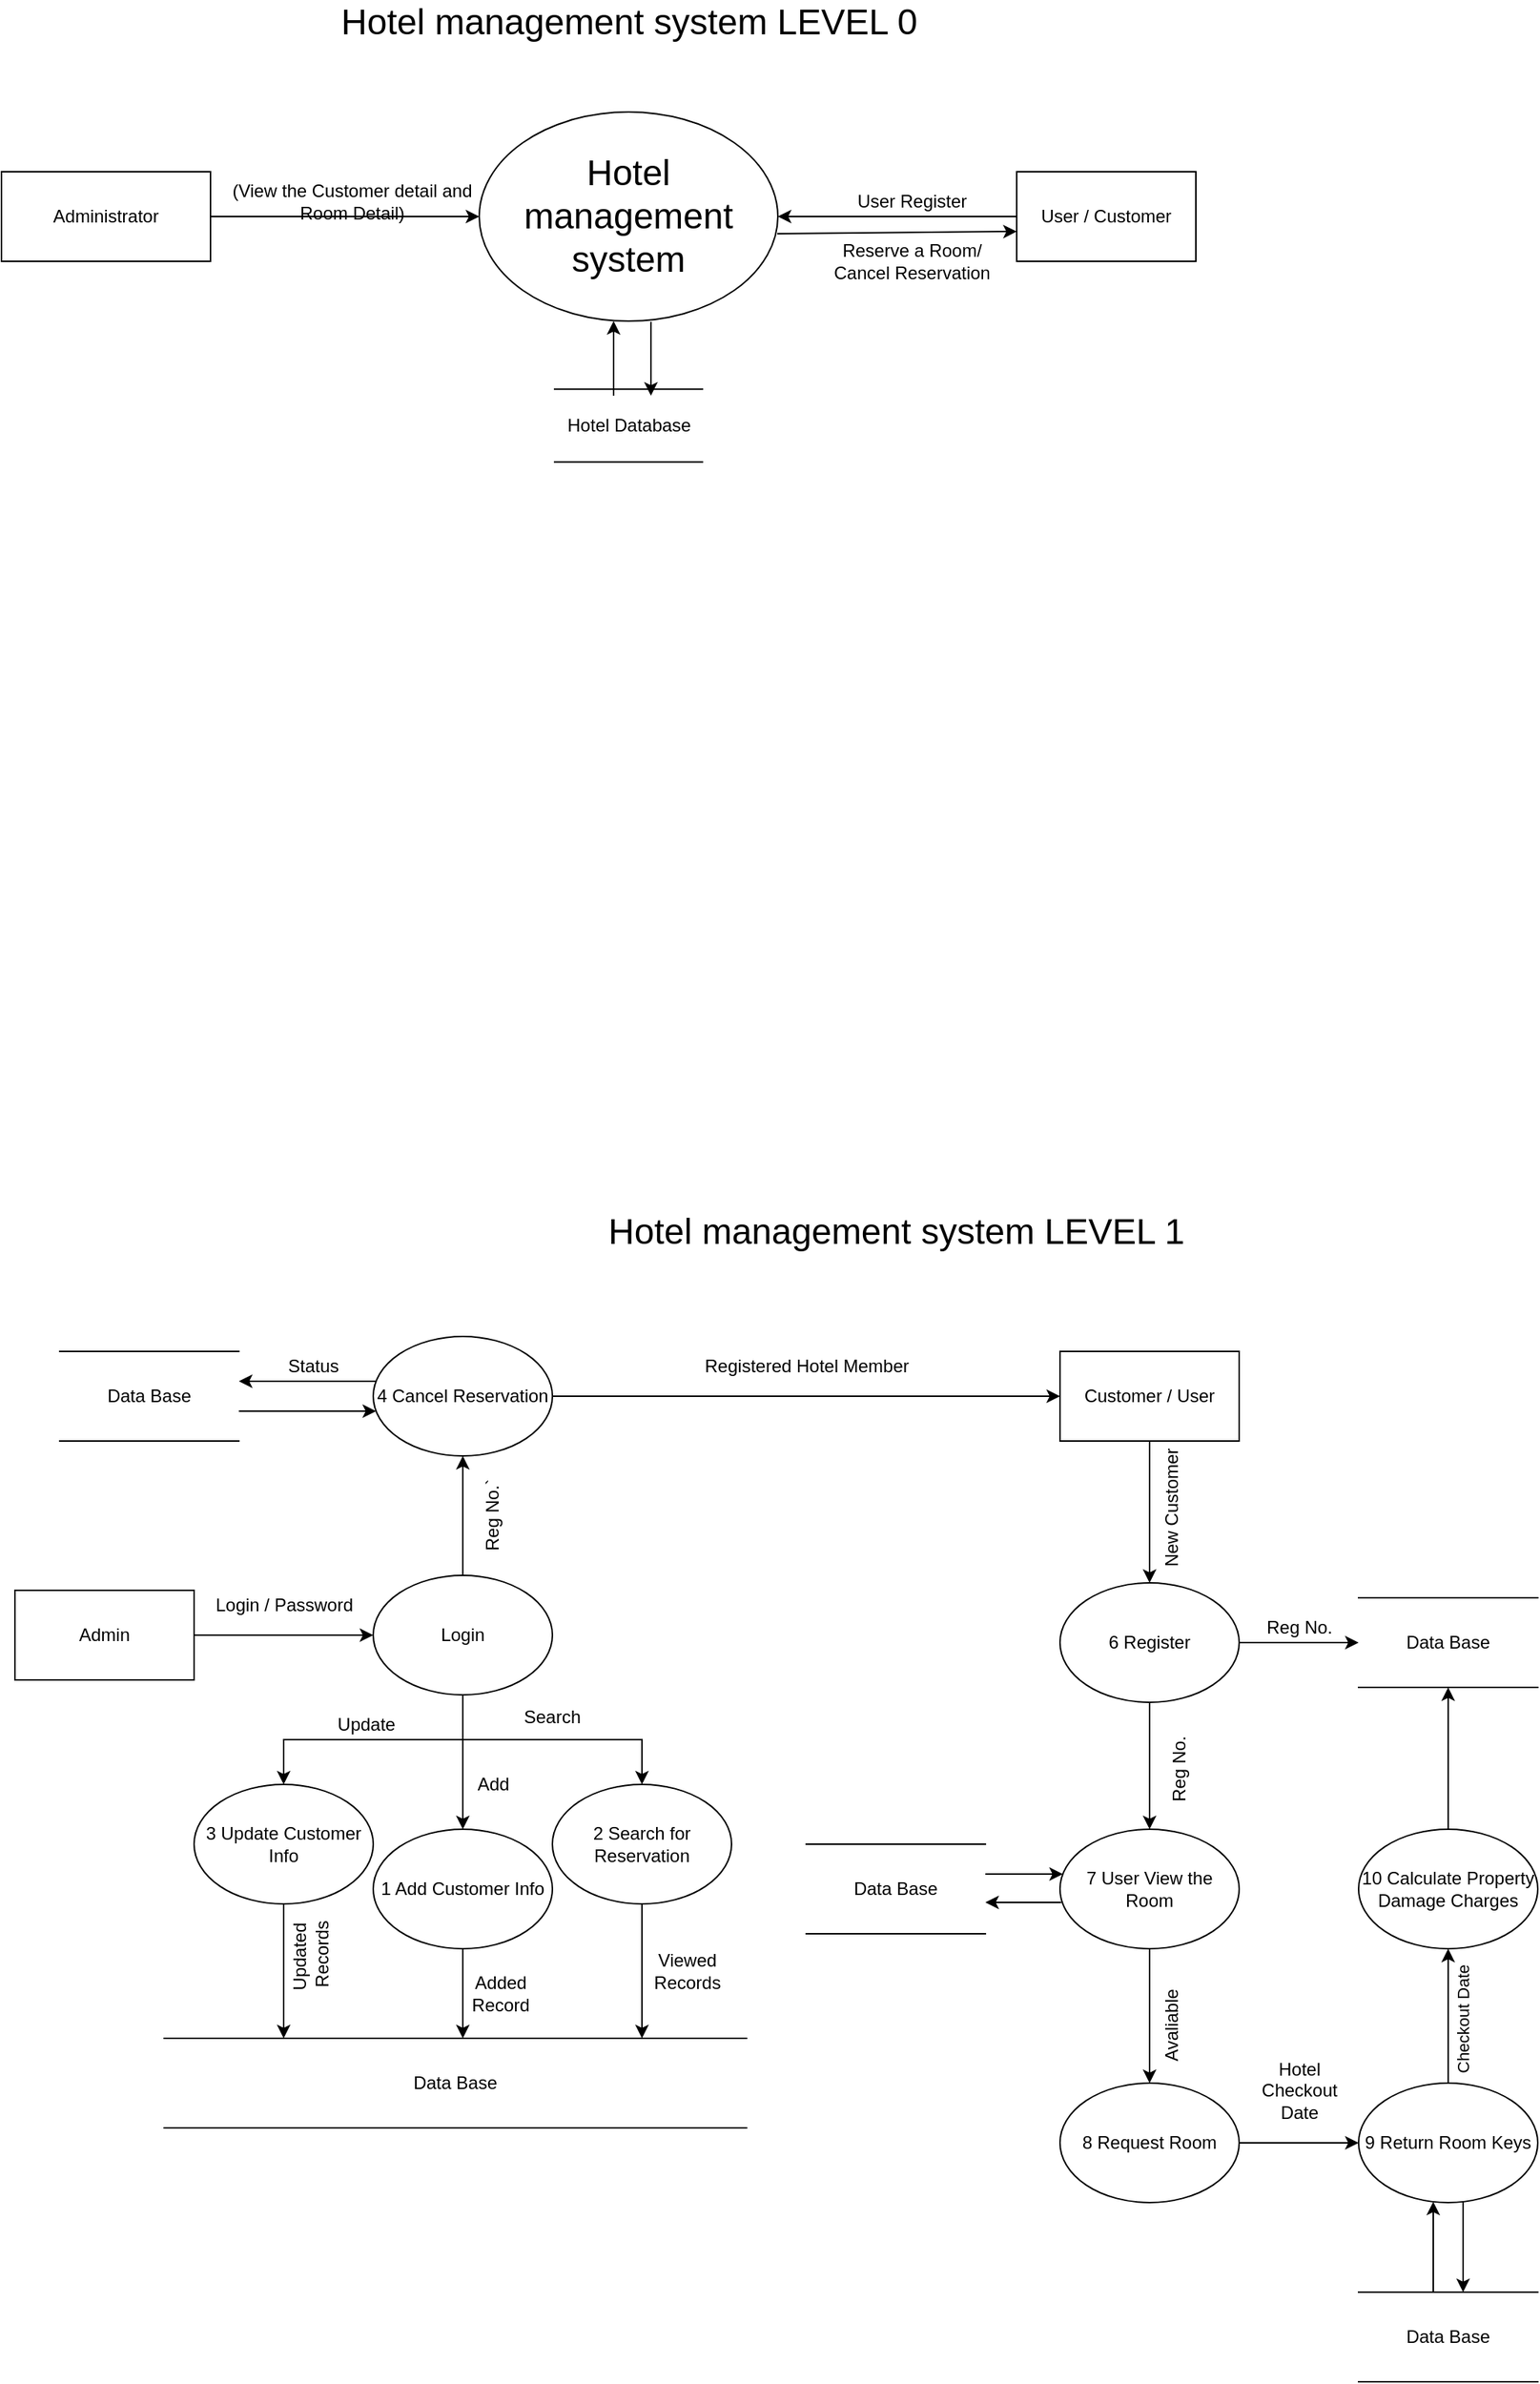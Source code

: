 <mxfile version="14.6.9" type="github">
  <diagram id="KBvu1Z7UlIUx86iJbIiU" name="Page-1">
    <mxGraphModel dx="4558" dy="68" grid="1" gridSize="10" guides="1" tooltips="1" connect="1" arrows="1" fold="1" page="1" pageScale="1" pageWidth="850" pageHeight="1100" math="0" shadow="0">
      <root>
        <mxCell id="0" />
        <mxCell id="1" parent="0" />
        <mxCell id="c9ZvvP0weCg2pD7W7HAz-27" value="&lt;font style=&quot;font-size: 24px&quot;&gt;Hotel management system LEVEL 0&lt;/font&gt;" style="text;html=1;align=center;verticalAlign=middle;resizable=0;points=[];autosize=1;strokeColor=none;" parent="1" vertex="1">
          <mxGeometry x="-3160" y="1540" width="400" height="20" as="geometry" />
        </mxCell>
        <mxCell id="c9ZvvP0weCg2pD7W7HAz-28" value="&lt;span style=&quot;font-size: 24px&quot;&gt;Hotel management system&lt;/span&gt;" style="ellipse;whiteSpace=wrap;html=1;" parent="1" vertex="1">
          <mxGeometry x="-3060" y="1610" width="200" height="140" as="geometry" />
        </mxCell>
        <mxCell id="c9ZvvP0weCg2pD7W7HAz-29" value="" style="endArrow=classic;html=1;entryX=0;entryY=0.5;entryDx=0;entryDy=0;exitX=1;exitY=0.5;exitDx=0;exitDy=0;" parent="1" source="c9ZvvP0weCg2pD7W7HAz-31" target="c9ZvvP0weCg2pD7W7HAz-28" edge="1">
          <mxGeometry width="50" height="50" relative="1" as="geometry">
            <mxPoint x="-3210" y="1680" as="sourcePoint" />
            <mxPoint x="-3120" y="1690" as="targetPoint" />
          </mxGeometry>
        </mxCell>
        <mxCell id="c9ZvvP0weCg2pD7W7HAz-30" value="(View the Customer detail and Room Detail)" style="text;html=1;strokeColor=none;fillColor=none;align=center;verticalAlign=middle;whiteSpace=wrap;rounded=0;" parent="1" vertex="1">
          <mxGeometry x="-3230" y="1660" width="170" height="20" as="geometry" />
        </mxCell>
        <mxCell id="c9ZvvP0weCg2pD7W7HAz-31" value="Administrator" style="rounded=0;whiteSpace=wrap;html=1;" parent="1" vertex="1">
          <mxGeometry x="-3380" y="1650" width="140" height="60" as="geometry" />
        </mxCell>
        <mxCell id="c9ZvvP0weCg2pD7W7HAz-32" value="User / Customer" style="rounded=0;whiteSpace=wrap;html=1;" parent="1" vertex="1">
          <mxGeometry x="-2700" y="1650" width="120" height="60" as="geometry" />
        </mxCell>
        <mxCell id="c9ZvvP0weCg2pD7W7HAz-40" value="User Register" style="text;html=1;strokeColor=none;fillColor=none;align=center;verticalAlign=middle;whiteSpace=wrap;rounded=0;" parent="1" vertex="1">
          <mxGeometry x="-2810" y="1660" width="80" height="20" as="geometry" />
        </mxCell>
        <mxCell id="c9ZvvP0weCg2pD7W7HAz-41" value="Reserve a Room/ Cancel Reservation" style="text;html=1;strokeColor=none;fillColor=none;align=center;verticalAlign=middle;whiteSpace=wrap;rounded=0;" parent="1" vertex="1">
          <mxGeometry x="-2825" y="1700" width="110" height="20" as="geometry" />
        </mxCell>
        <mxCell id="c9ZvvP0weCg2pD7W7HAz-47" value="" style="endArrow=classic;html=1;entryX=1;entryY=0.5;entryDx=0;entryDy=0;exitX=0;exitY=0.5;exitDx=0;exitDy=0;" parent="1" source="c9ZvvP0weCg2pD7W7HAz-32" target="c9ZvvP0weCg2pD7W7HAz-28" edge="1">
          <mxGeometry width="50" height="50" relative="1" as="geometry">
            <mxPoint x="-3070" y="1710" as="sourcePoint" />
            <mxPoint x="-3020" y="1660" as="targetPoint" />
          </mxGeometry>
        </mxCell>
        <mxCell id="c9ZvvP0weCg2pD7W7HAz-49" value="" style="endArrow=classic;html=1;exitX=0.998;exitY=0.582;exitDx=0;exitDy=0;exitPerimeter=0;" parent="1" source="c9ZvvP0weCg2pD7W7HAz-28" edge="1">
          <mxGeometry width="50" height="50" relative="1" as="geometry">
            <mxPoint x="-2850" y="1690" as="sourcePoint" />
            <mxPoint x="-2700" y="1690" as="targetPoint" />
          </mxGeometry>
        </mxCell>
        <mxCell id="c9ZvvP0weCg2pD7W7HAz-50" value="" style="shape=link;html=1;width=48.824;" parent="1" edge="1">
          <mxGeometry width="100" relative="1" as="geometry">
            <mxPoint x="-3010" y="1820" as="sourcePoint" />
            <mxPoint x="-2910" y="1820" as="targetPoint" />
          </mxGeometry>
        </mxCell>
        <mxCell id="c9ZvvP0weCg2pD7W7HAz-52" value="" style="endArrow=classic;html=1;exitX=0.575;exitY=1.004;exitDx=0;exitDy=0;exitPerimeter=0;" parent="1" source="c9ZvvP0weCg2pD7W7HAz-28" edge="1">
          <mxGeometry width="50" height="50" relative="1" as="geometry">
            <mxPoint x="-2940" y="1760" as="sourcePoint" />
            <mxPoint x="-2945" y="1800" as="targetPoint" />
            <Array as="points">
              <mxPoint x="-2945" y="1780" />
            </Array>
          </mxGeometry>
        </mxCell>
        <mxCell id="c9ZvvP0weCg2pD7W7HAz-53" value="" style="endArrow=classic;html=1;entryX=0.45;entryY=1;entryDx=0;entryDy=0;entryPerimeter=0;" parent="1" target="c9ZvvP0weCg2pD7W7HAz-28" edge="1">
          <mxGeometry width="50" height="50" relative="1" as="geometry">
            <mxPoint x="-2970" y="1800" as="sourcePoint" />
            <mxPoint x="-2950" y="1740" as="targetPoint" />
          </mxGeometry>
        </mxCell>
        <mxCell id="c9ZvvP0weCg2pD7W7HAz-54" value="Hotel Database" style="text;html=1;align=center;verticalAlign=middle;resizable=0;points=[];autosize=1;strokeColor=none;" parent="1" vertex="1">
          <mxGeometry x="-3010" y="1810" width="100" height="20" as="geometry" />
        </mxCell>
        <mxCell id="zxeLLNRWwlKlSmpBFXYt-2" value="Admin" style="rounded=0;whiteSpace=wrap;html=1;" parent="1" vertex="1">
          <mxGeometry x="-3371" y="2600" width="120" height="60" as="geometry" />
        </mxCell>
        <mxCell id="zxeLLNRWwlKlSmpBFXYt-6" value="" style="edgeStyle=orthogonalEdgeStyle;rounded=0;orthogonalLoop=1;jettySize=auto;html=1;" parent="1" source="zxeLLNRWwlKlSmpBFXYt-3" target="zxeLLNRWwlKlSmpBFXYt-5" edge="1">
          <mxGeometry relative="1" as="geometry" />
        </mxCell>
        <mxCell id="zxeLLNRWwlKlSmpBFXYt-8" value="" style="edgeStyle=orthogonalEdgeStyle;rounded=0;orthogonalLoop=1;jettySize=auto;html=1;" parent="1" source="zxeLLNRWwlKlSmpBFXYt-3" target="zxeLLNRWwlKlSmpBFXYt-7" edge="1">
          <mxGeometry relative="1" as="geometry" />
        </mxCell>
        <mxCell id="zxeLLNRWwlKlSmpBFXYt-10" value="" style="edgeStyle=orthogonalEdgeStyle;rounded=0;orthogonalLoop=1;jettySize=auto;html=1;" parent="1" source="zxeLLNRWwlKlSmpBFXYt-3" target="zxeLLNRWwlKlSmpBFXYt-9" edge="1">
          <mxGeometry relative="1" as="geometry" />
        </mxCell>
        <mxCell id="zxeLLNRWwlKlSmpBFXYt-12" value="" style="edgeStyle=orthogonalEdgeStyle;rounded=0;orthogonalLoop=1;jettySize=auto;html=1;" parent="1" source="zxeLLNRWwlKlSmpBFXYt-3" target="zxeLLNRWwlKlSmpBFXYt-11" edge="1">
          <mxGeometry relative="1" as="geometry" />
        </mxCell>
        <mxCell id="zxeLLNRWwlKlSmpBFXYt-3" value="Login" style="ellipse;whiteSpace=wrap;html=1;" parent="1" vertex="1">
          <mxGeometry x="-3131" y="2590" width="120" height="80" as="geometry" />
        </mxCell>
        <mxCell id="zxeLLNRWwlKlSmpBFXYt-4" value="" style="endArrow=classic;html=1;exitX=1;exitY=0.5;exitDx=0;exitDy=0;entryX=0;entryY=0.5;entryDx=0;entryDy=0;" parent="1" source="zxeLLNRWwlKlSmpBFXYt-2" target="zxeLLNRWwlKlSmpBFXYt-3" edge="1">
          <mxGeometry width="50" height="50" relative="1" as="geometry">
            <mxPoint x="-3021" y="2670" as="sourcePoint" />
            <mxPoint x="-2971" y="2620" as="targetPoint" />
          </mxGeometry>
        </mxCell>
        <mxCell id="zxeLLNRWwlKlSmpBFXYt-84" value="" style="edgeStyle=orthogonalEdgeStyle;rounded=0;orthogonalLoop=1;jettySize=auto;html=1;" parent="1" source="zxeLLNRWwlKlSmpBFXYt-5" target="zxeLLNRWwlKlSmpBFXYt-18" edge="1">
          <mxGeometry relative="1" as="geometry">
            <Array as="points">
              <mxPoint x="-3071" y="2890" />
              <mxPoint x="-3071" y="2890" />
            </Array>
          </mxGeometry>
        </mxCell>
        <mxCell id="zxeLLNRWwlKlSmpBFXYt-5" value="1 Add Customer Info" style="ellipse;whiteSpace=wrap;html=1;" parent="1" vertex="1">
          <mxGeometry x="-3131" y="2760" width="120" height="80" as="geometry" />
        </mxCell>
        <mxCell id="zxeLLNRWwlKlSmpBFXYt-22" value="" style="edgeStyle=orthogonalEdgeStyle;rounded=0;orthogonalLoop=1;jettySize=auto;html=1;" parent="1" source="zxeLLNRWwlKlSmpBFXYt-7" target="zxeLLNRWwlKlSmpBFXYt-18" edge="1">
          <mxGeometry relative="1" as="geometry">
            <Array as="points">
              <mxPoint x="-3191" y="2860" />
              <mxPoint x="-3191" y="2860" />
            </Array>
          </mxGeometry>
        </mxCell>
        <mxCell id="zxeLLNRWwlKlSmpBFXYt-7" value="3 Update Customer Info" style="ellipse;whiteSpace=wrap;html=1;" parent="1" vertex="1">
          <mxGeometry x="-3251" y="2730" width="120" height="80" as="geometry" />
        </mxCell>
        <mxCell id="zxeLLNRWwlKlSmpBFXYt-23" value="" style="edgeStyle=orthogonalEdgeStyle;rounded=0;orthogonalLoop=1;jettySize=auto;html=1;" parent="1" source="zxeLLNRWwlKlSmpBFXYt-9" target="zxeLLNRWwlKlSmpBFXYt-18" edge="1">
          <mxGeometry relative="1" as="geometry">
            <Array as="points">
              <mxPoint x="-2951" y="2860" />
              <mxPoint x="-2951" y="2860" />
            </Array>
          </mxGeometry>
        </mxCell>
        <mxCell id="zxeLLNRWwlKlSmpBFXYt-9" value="2 Search for Reservation" style="ellipse;whiteSpace=wrap;html=1;" parent="1" vertex="1">
          <mxGeometry x="-3011" y="2730" width="120" height="80" as="geometry" />
        </mxCell>
        <mxCell id="zxeLLNRWwlKlSmpBFXYt-32" value="" style="edgeStyle=orthogonalEdgeStyle;rounded=0;orthogonalLoop=1;jettySize=auto;html=1;" parent="1" source="zxeLLNRWwlKlSmpBFXYt-11" target="zxeLLNRWwlKlSmpBFXYt-31" edge="1">
          <mxGeometry relative="1" as="geometry" />
        </mxCell>
        <mxCell id="zxeLLNRWwlKlSmpBFXYt-73" value="" style="edgeStyle=orthogonalEdgeStyle;rounded=0;orthogonalLoop=1;jettySize=auto;html=1;" parent="1" source="zxeLLNRWwlKlSmpBFXYt-11" target="zxeLLNRWwlKlSmpBFXYt-30" edge="1">
          <mxGeometry relative="1" as="geometry">
            <Array as="points">
              <mxPoint x="-3161" y="2460" />
              <mxPoint x="-3161" y="2460" />
            </Array>
          </mxGeometry>
        </mxCell>
        <mxCell id="zxeLLNRWwlKlSmpBFXYt-11" value="4 Cancel Reservation" style="ellipse;whiteSpace=wrap;html=1;" parent="1" vertex="1">
          <mxGeometry x="-3131" y="2430" width="120" height="80" as="geometry" />
        </mxCell>
        <mxCell id="zxeLLNRWwlKlSmpBFXYt-18" value="Data Base" style="shape=partialRectangle;whiteSpace=wrap;html=1;left=0;right=0;fillColor=none;" parent="1" vertex="1">
          <mxGeometry x="-3271" y="2900" width="390" height="60" as="geometry" />
        </mxCell>
        <mxCell id="zxeLLNRWwlKlSmpBFXYt-71" value="" style="edgeStyle=orthogonalEdgeStyle;rounded=0;orthogonalLoop=1;jettySize=auto;html=1;" parent="1" source="zxeLLNRWwlKlSmpBFXYt-30" target="zxeLLNRWwlKlSmpBFXYt-11" edge="1">
          <mxGeometry relative="1" as="geometry">
            <Array as="points">
              <mxPoint x="-3151" y="2480" />
              <mxPoint x="-3151" y="2480" />
            </Array>
          </mxGeometry>
        </mxCell>
        <mxCell id="zxeLLNRWwlKlSmpBFXYt-30" value="Data Base" style="shape=partialRectangle;whiteSpace=wrap;html=1;left=0;right=0;fillColor=none;" parent="1" vertex="1">
          <mxGeometry x="-3341" y="2440" width="120" height="60" as="geometry" />
        </mxCell>
        <mxCell id="zxeLLNRWwlKlSmpBFXYt-38" value="" style="edgeStyle=orthogonalEdgeStyle;rounded=0;orthogonalLoop=1;jettySize=auto;html=1;" parent="1" source="zxeLLNRWwlKlSmpBFXYt-31" target="zxeLLNRWwlKlSmpBFXYt-37" edge="1">
          <mxGeometry relative="1" as="geometry" />
        </mxCell>
        <mxCell id="zxeLLNRWwlKlSmpBFXYt-31" value="Customer / User" style="whiteSpace=wrap;html=1;" parent="1" vertex="1">
          <mxGeometry x="-2671" y="2440" width="120" height="60" as="geometry" />
        </mxCell>
        <mxCell id="zxeLLNRWwlKlSmpBFXYt-42" value="" style="edgeStyle=orthogonalEdgeStyle;rounded=0;orthogonalLoop=1;jettySize=auto;html=1;entryX=0;entryY=0.5;entryDx=0;entryDy=0;" parent="1" source="zxeLLNRWwlKlSmpBFXYt-37" target="zxeLLNRWwlKlSmpBFXYt-43" edge="1">
          <mxGeometry relative="1" as="geometry">
            <mxPoint x="-2476" y="2635" as="targetPoint" />
          </mxGeometry>
        </mxCell>
        <mxCell id="zxeLLNRWwlKlSmpBFXYt-54" value="" style="edgeStyle=orthogonalEdgeStyle;rounded=0;orthogonalLoop=1;jettySize=auto;html=1;" parent="1" source="zxeLLNRWwlKlSmpBFXYt-37" target="zxeLLNRWwlKlSmpBFXYt-53" edge="1">
          <mxGeometry relative="1" as="geometry" />
        </mxCell>
        <mxCell id="zxeLLNRWwlKlSmpBFXYt-37" value="6 Register" style="ellipse;whiteSpace=wrap;html=1;" parent="1" vertex="1">
          <mxGeometry x="-2671" y="2595" width="120" height="80" as="geometry" />
        </mxCell>
        <mxCell id="zxeLLNRWwlKlSmpBFXYt-39" value="New Customer" style="text;html=1;align=center;verticalAlign=middle;resizable=0;points=[];autosize=1;strokeColor=none;rotation=-90;" parent="1" vertex="1">
          <mxGeometry x="-2641" y="2535" width="90" height="20" as="geometry" />
        </mxCell>
        <mxCell id="zxeLLNRWwlKlSmpBFXYt-43" value="Data Base" style="shape=partialRectangle;whiteSpace=wrap;html=1;left=0;right=0;fillColor=none;" parent="1" vertex="1">
          <mxGeometry x="-2471" y="2605" width="120" height="60" as="geometry" />
        </mxCell>
        <mxCell id="zxeLLNRWwlKlSmpBFXYt-45" value="" style="edgeStyle=orthogonalEdgeStyle;rounded=0;orthogonalLoop=1;jettySize=auto;html=1;" parent="1" source="zxeLLNRWwlKlSmpBFXYt-44" target="zxeLLNRWwlKlSmpBFXYt-43" edge="1">
          <mxGeometry relative="1" as="geometry" />
        </mxCell>
        <mxCell id="zxeLLNRWwlKlSmpBFXYt-44" value="10 Calculate Property Damage Charges" style="ellipse;whiteSpace=wrap;html=1;" parent="1" vertex="1">
          <mxGeometry x="-2471" y="2760" width="120" height="80" as="geometry" />
        </mxCell>
        <mxCell id="zxeLLNRWwlKlSmpBFXYt-47" value="" style="edgeStyle=orthogonalEdgeStyle;rounded=0;orthogonalLoop=1;jettySize=auto;html=1;" parent="1" source="zxeLLNRWwlKlSmpBFXYt-46" target="zxeLLNRWwlKlSmpBFXYt-44" edge="1">
          <mxGeometry relative="1" as="geometry" />
        </mxCell>
        <mxCell id="zxeLLNRWwlKlSmpBFXYt-56" value="Checkout Date" style="edgeLabel;html=1;align=center;verticalAlign=middle;resizable=0;points=[];rotation=-90;" parent="zxeLLNRWwlKlSmpBFXYt-47" vertex="1" connectable="0">
          <mxGeometry x="0.167" y="-10" relative="1" as="geometry">
            <mxPoint y="10" as="offset" />
          </mxGeometry>
        </mxCell>
        <mxCell id="zxeLLNRWwlKlSmpBFXYt-50" value="" style="edgeStyle=orthogonalEdgeStyle;rounded=0;orthogonalLoop=1;jettySize=auto;html=1;" parent="1" source="zxeLLNRWwlKlSmpBFXYt-46" target="zxeLLNRWwlKlSmpBFXYt-48" edge="1">
          <mxGeometry relative="1" as="geometry">
            <Array as="points">
              <mxPoint x="-2401" y="3050" />
              <mxPoint x="-2401" y="3050" />
            </Array>
          </mxGeometry>
        </mxCell>
        <mxCell id="zxeLLNRWwlKlSmpBFXYt-46" value="9 Return Room Keys" style="ellipse;whiteSpace=wrap;html=1;" parent="1" vertex="1">
          <mxGeometry x="-2471" y="2930" width="120" height="80" as="geometry" />
        </mxCell>
        <mxCell id="zxeLLNRWwlKlSmpBFXYt-49" value="" style="edgeStyle=orthogonalEdgeStyle;rounded=0;orthogonalLoop=1;jettySize=auto;html=1;" parent="1" source="zxeLLNRWwlKlSmpBFXYt-48" target="zxeLLNRWwlKlSmpBFXYt-46" edge="1">
          <mxGeometry relative="1" as="geometry">
            <Array as="points">
              <mxPoint x="-2421" y="3030" />
              <mxPoint x="-2421" y="3030" />
            </Array>
          </mxGeometry>
        </mxCell>
        <mxCell id="zxeLLNRWwlKlSmpBFXYt-48" value="Data Base" style="shape=partialRectangle;whiteSpace=wrap;html=1;left=0;right=0;fillColor=none;" parent="1" vertex="1">
          <mxGeometry x="-2471" y="3070" width="120" height="60" as="geometry" />
        </mxCell>
        <mxCell id="zxeLLNRWwlKlSmpBFXYt-52" value="" style="edgeStyle=orthogonalEdgeStyle;rounded=0;orthogonalLoop=1;jettySize=auto;html=1;" parent="1" source="zxeLLNRWwlKlSmpBFXYt-51" target="zxeLLNRWwlKlSmpBFXYt-46" edge="1">
          <mxGeometry relative="1" as="geometry" />
        </mxCell>
        <mxCell id="zxeLLNRWwlKlSmpBFXYt-51" value="8 Request Room" style="ellipse;whiteSpace=wrap;html=1;" parent="1" vertex="1">
          <mxGeometry x="-2671" y="2930" width="120" height="80" as="geometry" />
        </mxCell>
        <mxCell id="zxeLLNRWwlKlSmpBFXYt-57" value="" style="edgeStyle=orthogonalEdgeStyle;rounded=0;orthogonalLoop=1;jettySize=auto;html=1;" parent="1" source="zxeLLNRWwlKlSmpBFXYt-53" target="zxeLLNRWwlKlSmpBFXYt-51" edge="1">
          <mxGeometry relative="1" as="geometry" />
        </mxCell>
        <mxCell id="zxeLLNRWwlKlSmpBFXYt-53" value="7 User View the Room" style="ellipse;whiteSpace=wrap;html=1;" parent="1" vertex="1">
          <mxGeometry x="-2671" y="2760" width="120" height="80" as="geometry" />
        </mxCell>
        <mxCell id="zxeLLNRWwlKlSmpBFXYt-55" value="Reg No." style="text;html=1;align=center;verticalAlign=middle;resizable=0;points=[];autosize=1;strokeColor=none;" parent="1" vertex="1">
          <mxGeometry x="-2541" y="2615" width="60" height="20" as="geometry" />
        </mxCell>
        <mxCell id="zxeLLNRWwlKlSmpBFXYt-64" value="" style="edgeStyle=orthogonalEdgeStyle;rounded=0;orthogonalLoop=1;jettySize=auto;html=1;" parent="1" source="zxeLLNRWwlKlSmpBFXYt-60" target="zxeLLNRWwlKlSmpBFXYt-53" edge="1">
          <mxGeometry relative="1" as="geometry">
            <Array as="points">
              <mxPoint x="-2681" y="2790" />
              <mxPoint x="-2681" y="2790" />
            </Array>
          </mxGeometry>
        </mxCell>
        <mxCell id="zxeLLNRWwlKlSmpBFXYt-60" value="Data Base" style="shape=partialRectangle;whiteSpace=wrap;html=1;left=0;right=0;fillColor=none;" parent="1" vertex="1">
          <mxGeometry x="-2841" y="2770" width="120" height="60" as="geometry" />
        </mxCell>
        <mxCell id="zxeLLNRWwlKlSmpBFXYt-67" value="" style="endArrow=classic;html=1;exitX=0.007;exitY=0.612;exitDx=0;exitDy=0;exitPerimeter=0;entryX=1;entryY=0.65;entryDx=0;entryDy=0;entryPerimeter=0;" parent="1" source="zxeLLNRWwlKlSmpBFXYt-53" target="zxeLLNRWwlKlSmpBFXYt-60" edge="1">
          <mxGeometry width="50" height="50" relative="1" as="geometry">
            <mxPoint x="-2711" y="2830" as="sourcePoint" />
            <mxPoint x="-2711" y="2809" as="targetPoint" />
          </mxGeometry>
        </mxCell>
        <mxCell id="zxeLLNRWwlKlSmpBFXYt-68" value="Registered Hotel Member" style="text;html=1;align=center;verticalAlign=middle;resizable=0;points=[];autosize=1;strokeColor=none;" parent="1" vertex="1">
          <mxGeometry x="-2916" y="2440" width="150" height="20" as="geometry" />
        </mxCell>
        <mxCell id="zxeLLNRWwlKlSmpBFXYt-74" value="Status" style="text;html=1;strokeColor=none;fillColor=none;align=center;verticalAlign=middle;whiteSpace=wrap;rounded=0;" parent="1" vertex="1">
          <mxGeometry x="-3191" y="2440" width="40" height="20" as="geometry" />
        </mxCell>
        <mxCell id="zxeLLNRWwlKlSmpBFXYt-75" value="Login / Password" style="text;html=1;align=center;verticalAlign=middle;resizable=0;points=[];autosize=1;strokeColor=none;" parent="1" vertex="1">
          <mxGeometry x="-3246" y="2600" width="110" height="20" as="geometry" />
        </mxCell>
        <mxCell id="zxeLLNRWwlKlSmpBFXYt-77" value="Search" style="text;html=1;strokeColor=none;fillColor=none;align=center;verticalAlign=middle;whiteSpace=wrap;rounded=0;" parent="1" vertex="1">
          <mxGeometry x="-3031" y="2675" width="40" height="20" as="geometry" />
        </mxCell>
        <mxCell id="zxeLLNRWwlKlSmpBFXYt-79" value="Add" style="text;html=1;align=center;verticalAlign=middle;resizable=0;points=[];autosize=1;strokeColor=none;" parent="1" vertex="1">
          <mxGeometry x="-3071" y="2720" width="40" height="20" as="geometry" />
        </mxCell>
        <mxCell id="zxeLLNRWwlKlSmpBFXYt-80" value="Update" style="text;html=1;align=center;verticalAlign=middle;resizable=0;points=[];autosize=1;strokeColor=none;" parent="1" vertex="1">
          <mxGeometry x="-3161" y="2680" width="50" height="20" as="geometry" />
        </mxCell>
        <mxCell id="zxeLLNRWwlKlSmpBFXYt-81" value="Updated&amp;nbsp;&lt;br&gt;Records" style="text;html=1;align=center;verticalAlign=middle;resizable=0;points=[];autosize=1;strokeColor=none;rotation=-90;" parent="1" vertex="1">
          <mxGeometry x="-3203" y="2829" width="60" height="30" as="geometry" />
        </mxCell>
        <mxCell id="zxeLLNRWwlKlSmpBFXYt-82" value="Added&lt;br&gt;Record" style="text;html=1;align=center;verticalAlign=middle;resizable=0;points=[];autosize=1;strokeColor=none;" parent="1" vertex="1">
          <mxGeometry x="-3071" y="2855" width="50" height="30" as="geometry" />
        </mxCell>
        <mxCell id="zxeLLNRWwlKlSmpBFXYt-85" value="Viewed&lt;br&gt;Records" style="text;html=1;align=center;verticalAlign=middle;resizable=0;points=[];autosize=1;strokeColor=none;" parent="1" vertex="1">
          <mxGeometry x="-2951" y="2840" width="60" height="30" as="geometry" />
        </mxCell>
        <mxCell id="zxeLLNRWwlKlSmpBFXYt-86" value="Reg No.`" style="text;html=1;align=center;verticalAlign=middle;resizable=0;points=[];autosize=1;strokeColor=none;rotation=-90;" parent="1" vertex="1">
          <mxGeometry x="-3081" y="2540" width="60" height="20" as="geometry" />
        </mxCell>
        <mxCell id="zxeLLNRWwlKlSmpBFXYt-87" value="Reg No." style="text;html=1;align=center;verticalAlign=middle;resizable=0;points=[];autosize=1;strokeColor=none;rotation=-90;" parent="1" vertex="1">
          <mxGeometry x="-2621" y="2710" width="60" height="20" as="geometry" />
        </mxCell>
        <mxCell id="zxeLLNRWwlKlSmpBFXYt-88" value="Avaliable&amp;nbsp;" style="text;html=1;align=center;verticalAlign=middle;resizable=0;points=[];autosize=1;strokeColor=none;rotation=-90;" parent="1" vertex="1">
          <mxGeometry x="-2631" y="2880" width="70" height="20" as="geometry" />
        </mxCell>
        <mxCell id="zxeLLNRWwlKlSmpBFXYt-89" value="Hotel&lt;br&gt;Checkout &lt;br&gt;Date" style="text;html=1;align=center;verticalAlign=middle;resizable=0;points=[];autosize=1;strokeColor=none;" parent="1" vertex="1">
          <mxGeometry x="-2546" y="2910" width="70" height="50" as="geometry" />
        </mxCell>
        <mxCell id="zxeLLNRWwlKlSmpBFXYt-90" value="&lt;font style=&quot;font-size: 24px&quot;&gt;Hotel management system LEVEL 1&lt;/font&gt;" style="text;html=1;align=center;verticalAlign=middle;resizable=0;points=[];autosize=1;strokeColor=none;" parent="1" vertex="1">
          <mxGeometry x="-2981" y="2350" width="400" height="20" as="geometry" />
        </mxCell>
      </root>
    </mxGraphModel>
  </diagram>
</mxfile>
